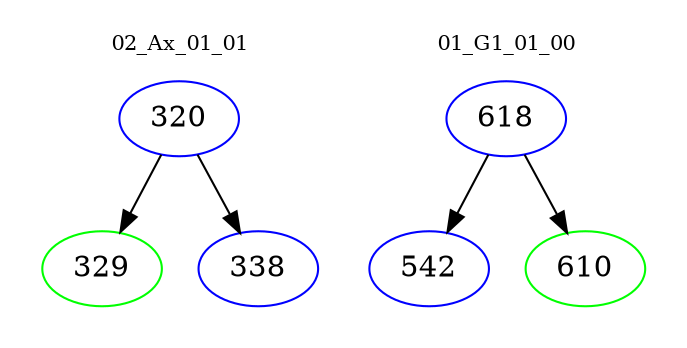 digraph{
subgraph cluster_0 {
color = white
label = "02_Ax_01_01";
fontsize=10;
T0_320 [label="320", color="blue"]
T0_320 -> T0_329 [color="black"]
T0_329 [label="329", color="green"]
T0_320 -> T0_338 [color="black"]
T0_338 [label="338", color="blue"]
}
subgraph cluster_1 {
color = white
label = "01_G1_01_00";
fontsize=10;
T1_618 [label="618", color="blue"]
T1_618 -> T1_542 [color="black"]
T1_542 [label="542", color="blue"]
T1_618 -> T1_610 [color="black"]
T1_610 [label="610", color="green"]
}
}
